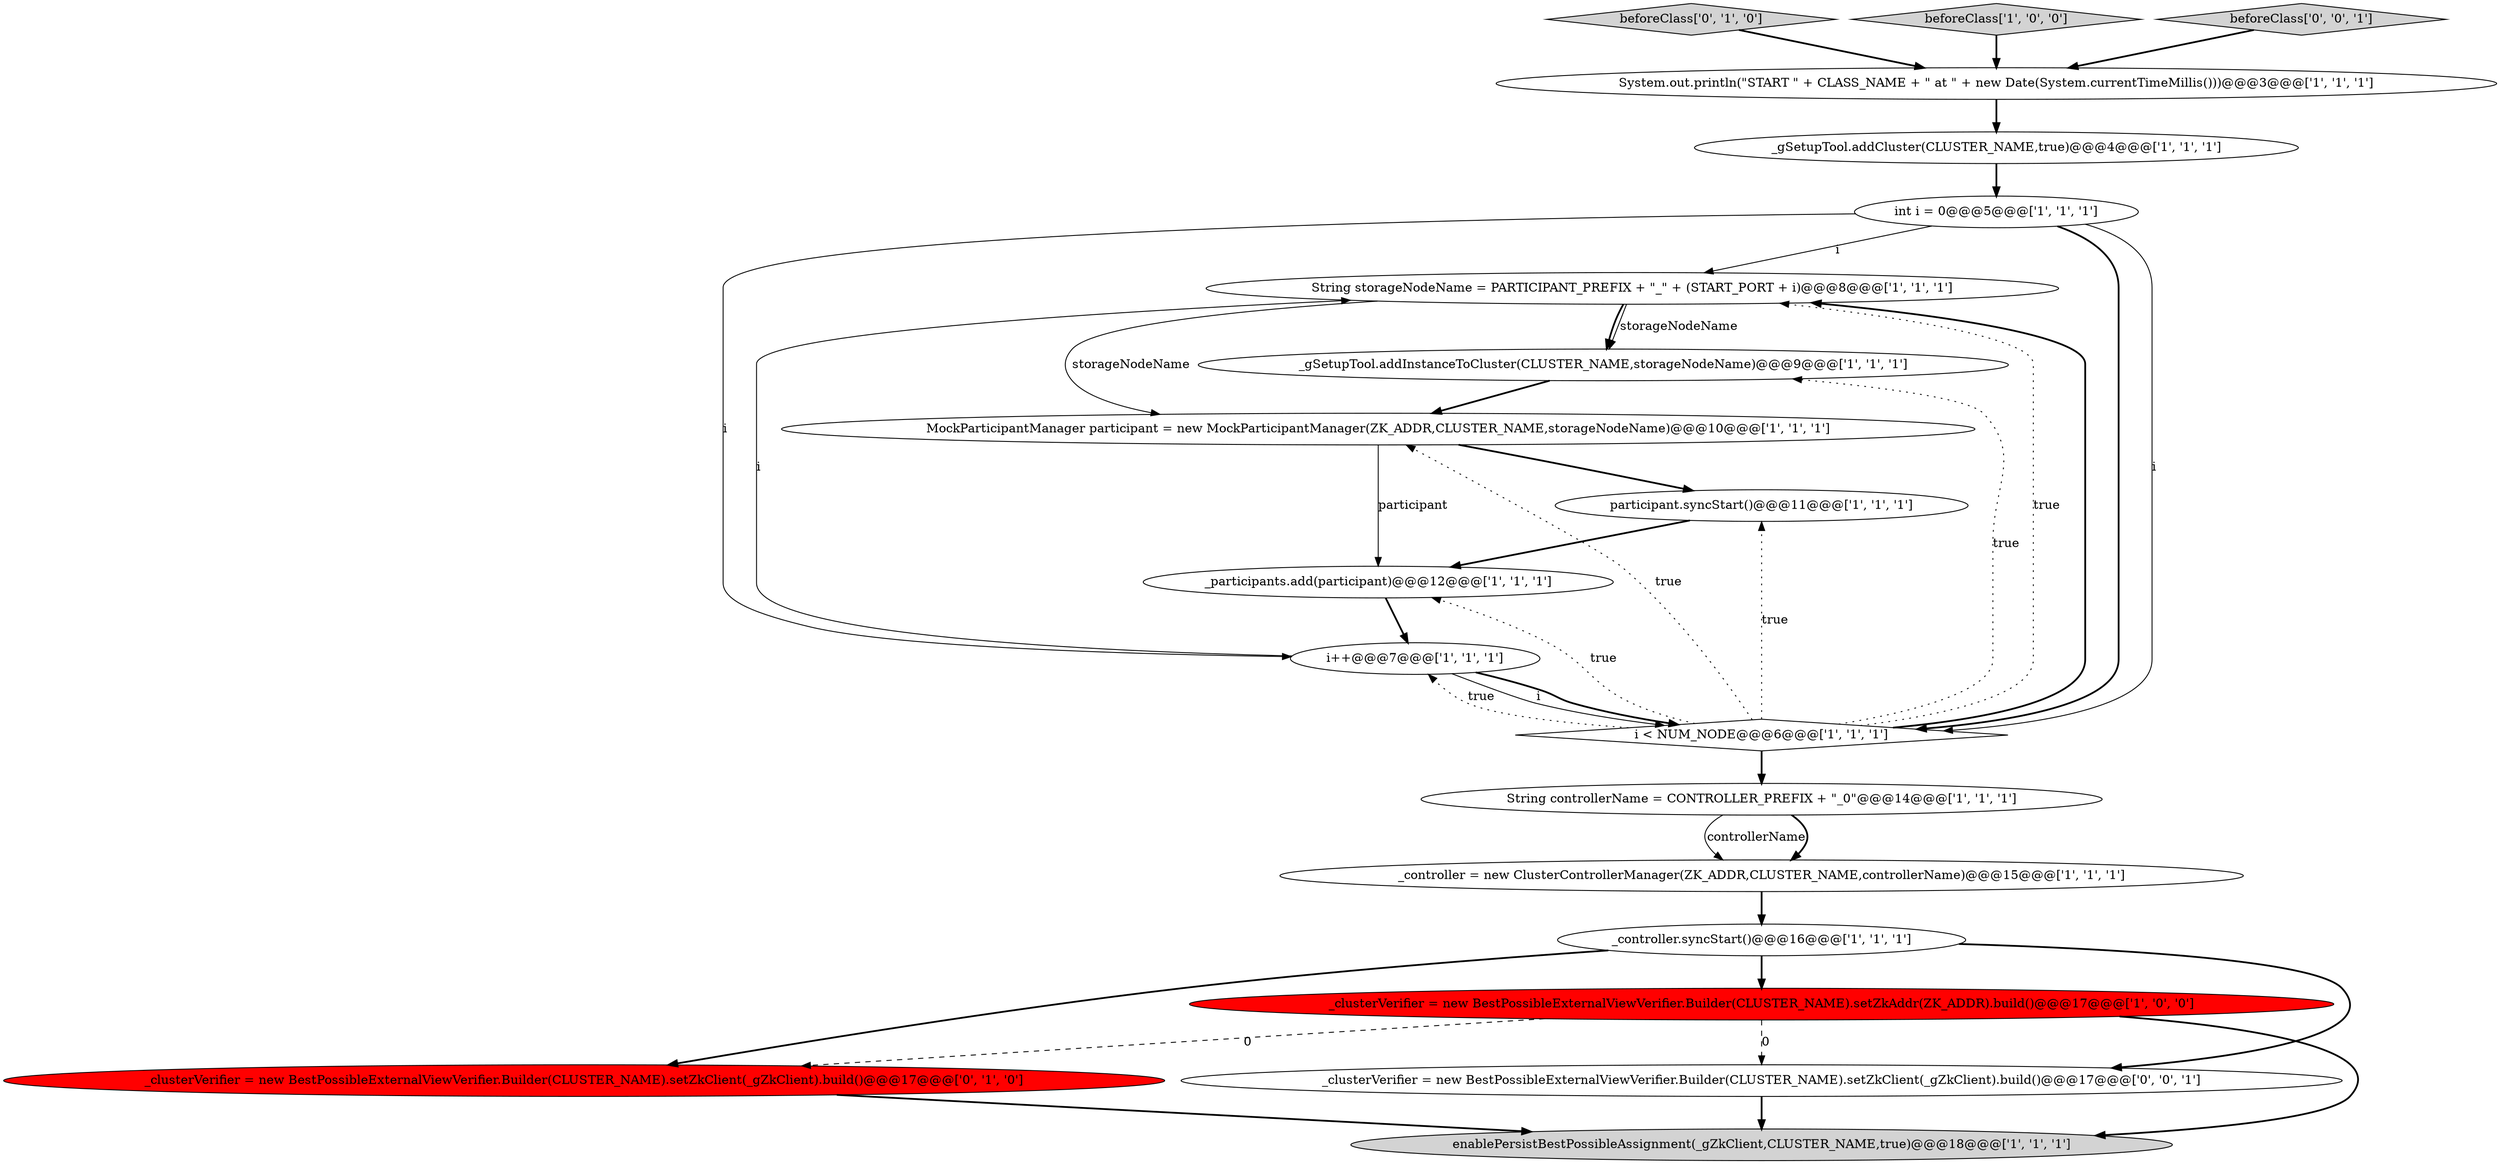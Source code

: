 digraph {
8 [style = filled, label = "String storageNodeName = PARTICIPANT_PREFIX + \"_\" + (START_PORT + i)@@@8@@@['1', '1', '1']", fillcolor = white, shape = ellipse image = "AAA0AAABBB1BBB"];
4 [style = filled, label = "participant.syncStart()@@@11@@@['1', '1', '1']", fillcolor = white, shape = ellipse image = "AAA0AAABBB1BBB"];
17 [style = filled, label = "beforeClass['0', '1', '0']", fillcolor = lightgray, shape = diamond image = "AAA0AAABBB2BBB"];
2 [style = filled, label = "i++@@@7@@@['1', '1', '1']", fillcolor = white, shape = ellipse image = "AAA0AAABBB1BBB"];
11 [style = filled, label = "int i = 0@@@5@@@['1', '1', '1']", fillcolor = white, shape = ellipse image = "AAA0AAABBB1BBB"];
12 [style = filled, label = "enablePersistBestPossibleAssignment(_gZkClient,CLUSTER_NAME,true)@@@18@@@['1', '1', '1']", fillcolor = lightgray, shape = ellipse image = "AAA0AAABBB1BBB"];
5 [style = filled, label = "_controller = new ClusterControllerManager(ZK_ADDR,CLUSTER_NAME,controllerName)@@@15@@@['1', '1', '1']", fillcolor = white, shape = ellipse image = "AAA0AAABBB1BBB"];
14 [style = filled, label = "i < NUM_NODE@@@6@@@['1', '1', '1']", fillcolor = white, shape = diamond image = "AAA0AAABBB1BBB"];
6 [style = filled, label = "_participants.add(participant)@@@12@@@['1', '1', '1']", fillcolor = white, shape = ellipse image = "AAA0AAABBB1BBB"];
15 [style = filled, label = "_gSetupTool.addInstanceToCluster(CLUSTER_NAME,storageNodeName)@@@9@@@['1', '1', '1']", fillcolor = white, shape = ellipse image = "AAA0AAABBB1BBB"];
16 [style = filled, label = "_clusterVerifier = new BestPossibleExternalViewVerifier.Builder(CLUSTER_NAME).setZkClient(_gZkClient).build()@@@17@@@['0', '1', '0']", fillcolor = red, shape = ellipse image = "AAA1AAABBB2BBB"];
13 [style = filled, label = "beforeClass['1', '0', '0']", fillcolor = lightgray, shape = diamond image = "AAA0AAABBB1BBB"];
0 [style = filled, label = "_controller.syncStart()@@@16@@@['1', '1', '1']", fillcolor = white, shape = ellipse image = "AAA0AAABBB1BBB"];
18 [style = filled, label = "beforeClass['0', '0', '1']", fillcolor = lightgray, shape = diamond image = "AAA0AAABBB3BBB"];
7 [style = filled, label = "String controllerName = CONTROLLER_PREFIX + \"_0\"@@@14@@@['1', '1', '1']", fillcolor = white, shape = ellipse image = "AAA0AAABBB1BBB"];
9 [style = filled, label = "_clusterVerifier = new BestPossibleExternalViewVerifier.Builder(CLUSTER_NAME).setZkAddr(ZK_ADDR).build()@@@17@@@['1', '0', '0']", fillcolor = red, shape = ellipse image = "AAA1AAABBB1BBB"];
1 [style = filled, label = "System.out.println(\"START \" + CLASS_NAME + \" at \" + new Date(System.currentTimeMillis()))@@@3@@@['1', '1', '1']", fillcolor = white, shape = ellipse image = "AAA0AAABBB1BBB"];
19 [style = filled, label = "_clusterVerifier = new BestPossibleExternalViewVerifier.Builder(CLUSTER_NAME).setZkClient(_gZkClient).build()@@@17@@@['0', '0', '1']", fillcolor = white, shape = ellipse image = "AAA0AAABBB3BBB"];
3 [style = filled, label = "MockParticipantManager participant = new MockParticipantManager(ZK_ADDR,CLUSTER_NAME,storageNodeName)@@@10@@@['1', '1', '1']", fillcolor = white, shape = ellipse image = "AAA0AAABBB1BBB"];
10 [style = filled, label = "_gSetupTool.addCluster(CLUSTER_NAME,true)@@@4@@@['1', '1', '1']", fillcolor = white, shape = ellipse image = "AAA0AAABBB1BBB"];
14->2 [style = dotted, label="true"];
0->16 [style = bold, label=""];
0->9 [style = bold, label=""];
9->16 [style = dashed, label="0"];
8->15 [style = bold, label=""];
17->1 [style = bold, label=""];
19->12 [style = bold, label=""];
11->14 [style = bold, label=""];
4->6 [style = bold, label=""];
0->19 [style = bold, label=""];
7->5 [style = solid, label="controllerName"];
8->3 [style = solid, label="storageNodeName"];
3->6 [style = solid, label="participant"];
15->3 [style = bold, label=""];
3->4 [style = bold, label=""];
13->1 [style = bold, label=""];
2->8 [style = solid, label="i"];
14->7 [style = bold, label=""];
6->2 [style = bold, label=""];
9->19 [style = dashed, label="0"];
14->15 [style = dotted, label="true"];
7->5 [style = bold, label=""];
5->0 [style = bold, label=""];
18->1 [style = bold, label=""];
11->8 [style = solid, label="i"];
2->14 [style = solid, label="i"];
2->14 [style = bold, label=""];
8->15 [style = solid, label="storageNodeName"];
11->14 [style = solid, label="i"];
11->2 [style = solid, label="i"];
14->8 [style = dotted, label="true"];
14->3 [style = dotted, label="true"];
14->8 [style = bold, label=""];
9->12 [style = bold, label=""];
14->4 [style = dotted, label="true"];
1->10 [style = bold, label=""];
16->12 [style = bold, label=""];
10->11 [style = bold, label=""];
14->6 [style = dotted, label="true"];
}
